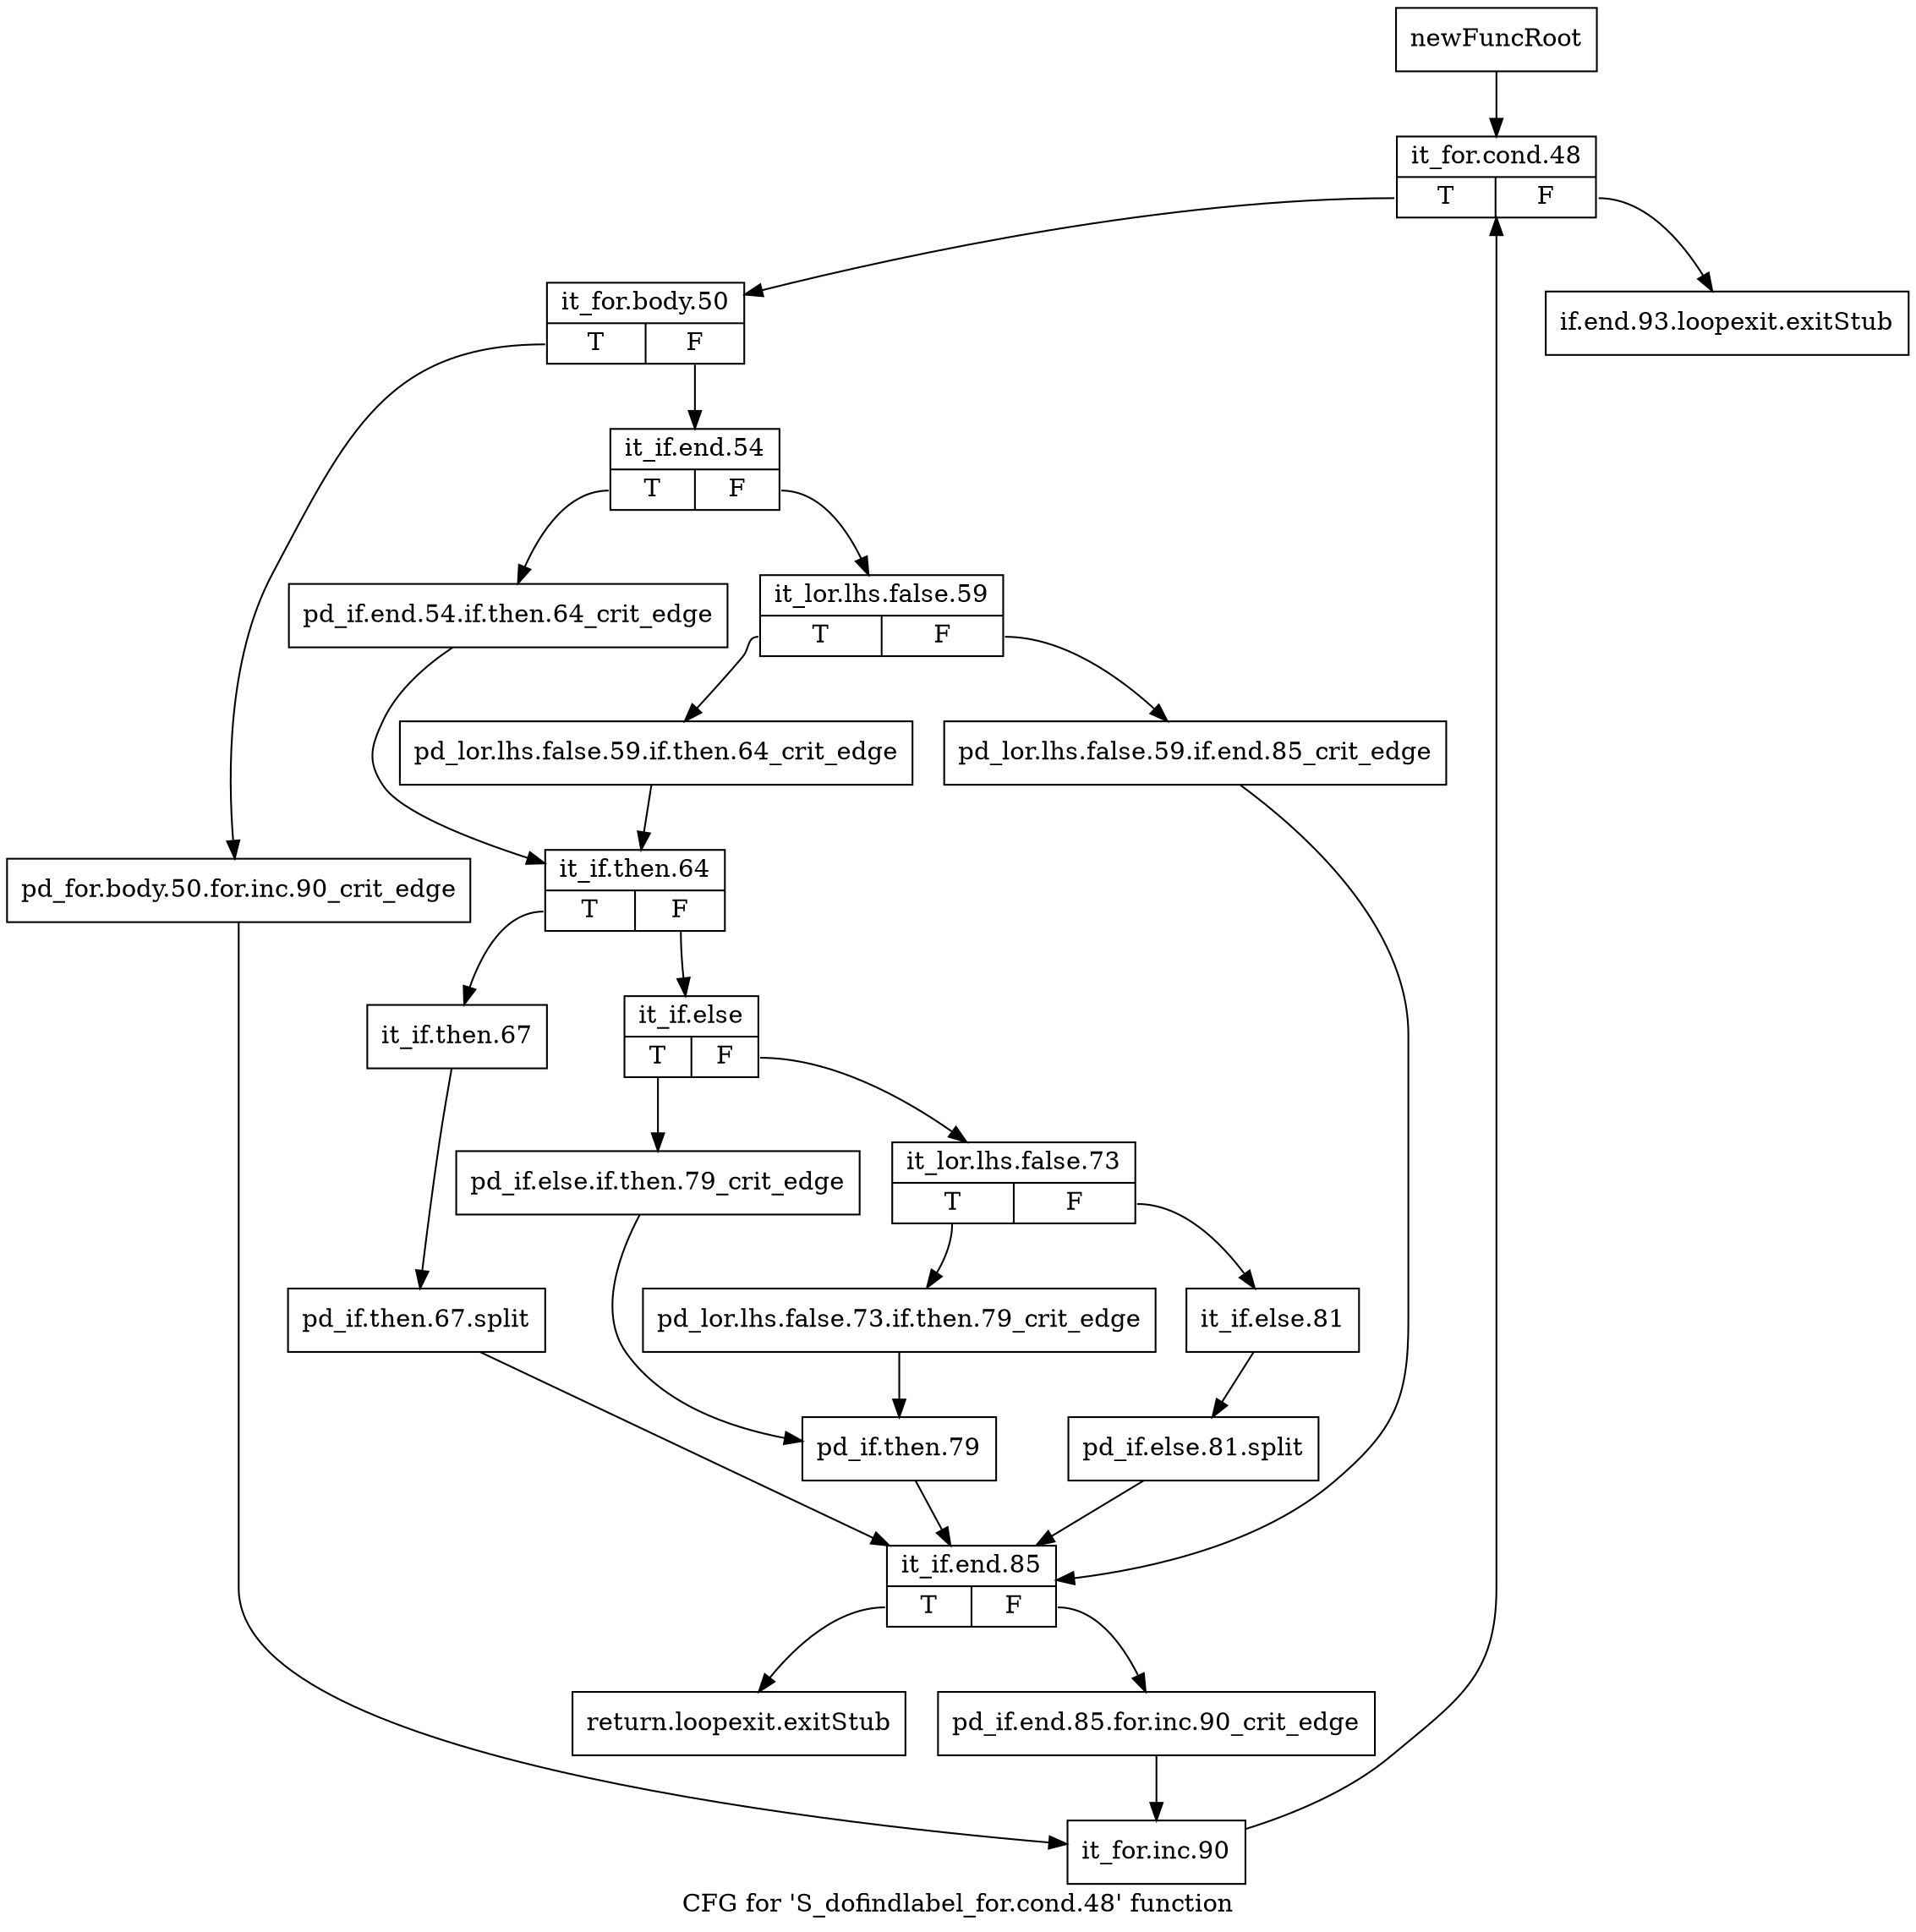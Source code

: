 digraph "CFG for 'S_dofindlabel_for.cond.48' function" {
	label="CFG for 'S_dofindlabel_for.cond.48' function";

	Node0x4f467e0 [shape=record,label="{newFuncRoot}"];
	Node0x4f467e0 -> Node0x4f468d0;
	Node0x4f46830 [shape=record,label="{if.end.93.loopexit.exitStub}"];
	Node0x4f46880 [shape=record,label="{return.loopexit.exitStub}"];
	Node0x4f468d0 [shape=record,label="{it_for.cond.48|{<s0>T|<s1>F}}"];
	Node0x4f468d0:s0 -> Node0x4f46920;
	Node0x4f468d0:s1 -> Node0x4f46830;
	Node0x4f46920 [shape=record,label="{it_for.body.50|{<s0>T|<s1>F}}"];
	Node0x4f46920:s0 -> Node0x4f46e20;
	Node0x4f46920:s1 -> Node0x4f46970;
	Node0x4f46970 [shape=record,label="{it_if.end.54|{<s0>T|<s1>F}}"];
	Node0x4f46970:s0 -> Node0x4f46ab0;
	Node0x4f46970:s1 -> Node0x4f469c0;
	Node0x4f469c0 [shape=record,label="{it_lor.lhs.false.59|{<s0>T|<s1>F}}"];
	Node0x4f469c0:s0 -> Node0x4f46a60;
	Node0x4f469c0:s1 -> Node0x4f46a10;
	Node0x4f46a10 [shape=record,label="{pd_lor.lhs.false.59.if.end.85_crit_edge}"];
	Node0x4f46a10 -> Node0x4f46d80;
	Node0x4f46a60 [shape=record,label="{pd_lor.lhs.false.59.if.then.64_crit_edge}"];
	Node0x4f46a60 -> Node0x4f46b00;
	Node0x4f46ab0 [shape=record,label="{pd_if.end.54.if.then.64_crit_edge}"];
	Node0x4f46ab0 -> Node0x4f46b00;
	Node0x4f46b00 [shape=record,label="{it_if.then.64|{<s0>T|<s1>F}}"];
	Node0x4f46b00:s0 -> Node0x4f46d30;
	Node0x4f46b00:s1 -> Node0x4f46b50;
	Node0x4f46b50 [shape=record,label="{it_if.else|{<s0>T|<s1>F}}"];
	Node0x4f46b50:s0 -> Node0x4f46c90;
	Node0x4f46b50:s1 -> Node0x4f46ba0;
	Node0x4f46ba0 [shape=record,label="{it_lor.lhs.false.73|{<s0>T|<s1>F}}"];
	Node0x4f46ba0:s0 -> Node0x4f46c40;
	Node0x4f46ba0:s1 -> Node0x4f46bf0;
	Node0x4f46bf0 [shape=record,label="{it_if.else.81}"];
	Node0x4f46bf0 -> Node0x681a640;
	Node0x681a640 [shape=record,label="{pd_if.else.81.split}"];
	Node0x681a640 -> Node0x4f46d80;
	Node0x4f46c40 [shape=record,label="{pd_lor.lhs.false.73.if.then.79_crit_edge}"];
	Node0x4f46c40 -> Node0x4f46ce0;
	Node0x4f46c90 [shape=record,label="{pd_if.else.if.then.79_crit_edge}"];
	Node0x4f46c90 -> Node0x4f46ce0;
	Node0x4f46ce0 [shape=record,label="{pd_if.then.79}"];
	Node0x4f46ce0 -> Node0x4f46d80;
	Node0x4f46d30 [shape=record,label="{it_if.then.67}"];
	Node0x4f46d30 -> Node0x6604fd0;
	Node0x6604fd0 [shape=record,label="{pd_if.then.67.split}"];
	Node0x6604fd0 -> Node0x4f46d80;
	Node0x4f46d80 [shape=record,label="{it_if.end.85|{<s0>T|<s1>F}}"];
	Node0x4f46d80:s0 -> Node0x4f46880;
	Node0x4f46d80:s1 -> Node0x4f46dd0;
	Node0x4f46dd0 [shape=record,label="{pd_if.end.85.for.inc.90_crit_edge}"];
	Node0x4f46dd0 -> Node0x4f46e70;
	Node0x4f46e20 [shape=record,label="{pd_for.body.50.for.inc.90_crit_edge}"];
	Node0x4f46e20 -> Node0x4f46e70;
	Node0x4f46e70 [shape=record,label="{it_for.inc.90}"];
	Node0x4f46e70 -> Node0x4f468d0;
}
